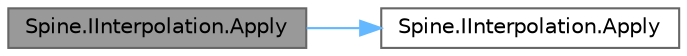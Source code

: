 digraph "Spine.IInterpolation.Apply"
{
 // LATEX_PDF_SIZE
  bgcolor="transparent";
  edge [fontname=Helvetica,fontsize=10,labelfontname=Helvetica,labelfontsize=10];
  node [fontname=Helvetica,fontsize=10,shape=box,height=0.2,width=0.4];
  rankdir="LR";
  Node1 [id="Node000001",label="Spine.IInterpolation.Apply",height=0.2,width=0.4,color="gray40", fillcolor="grey60", style="filled", fontcolor="black",tooltip=" "];
  Node1 -> Node2 [id="edge1_Node000001_Node000002",color="steelblue1",style="solid",tooltip=" "];
  Node2 [id="Node000002",label="Spine.IInterpolation.Apply",height=0.2,width=0.4,color="grey40", fillcolor="white", style="filled",URL="$class_spine_1_1_i_interpolation.html#a623f2f00e43ec76a3785456e8f6d65e0",tooltip=" "];
}
